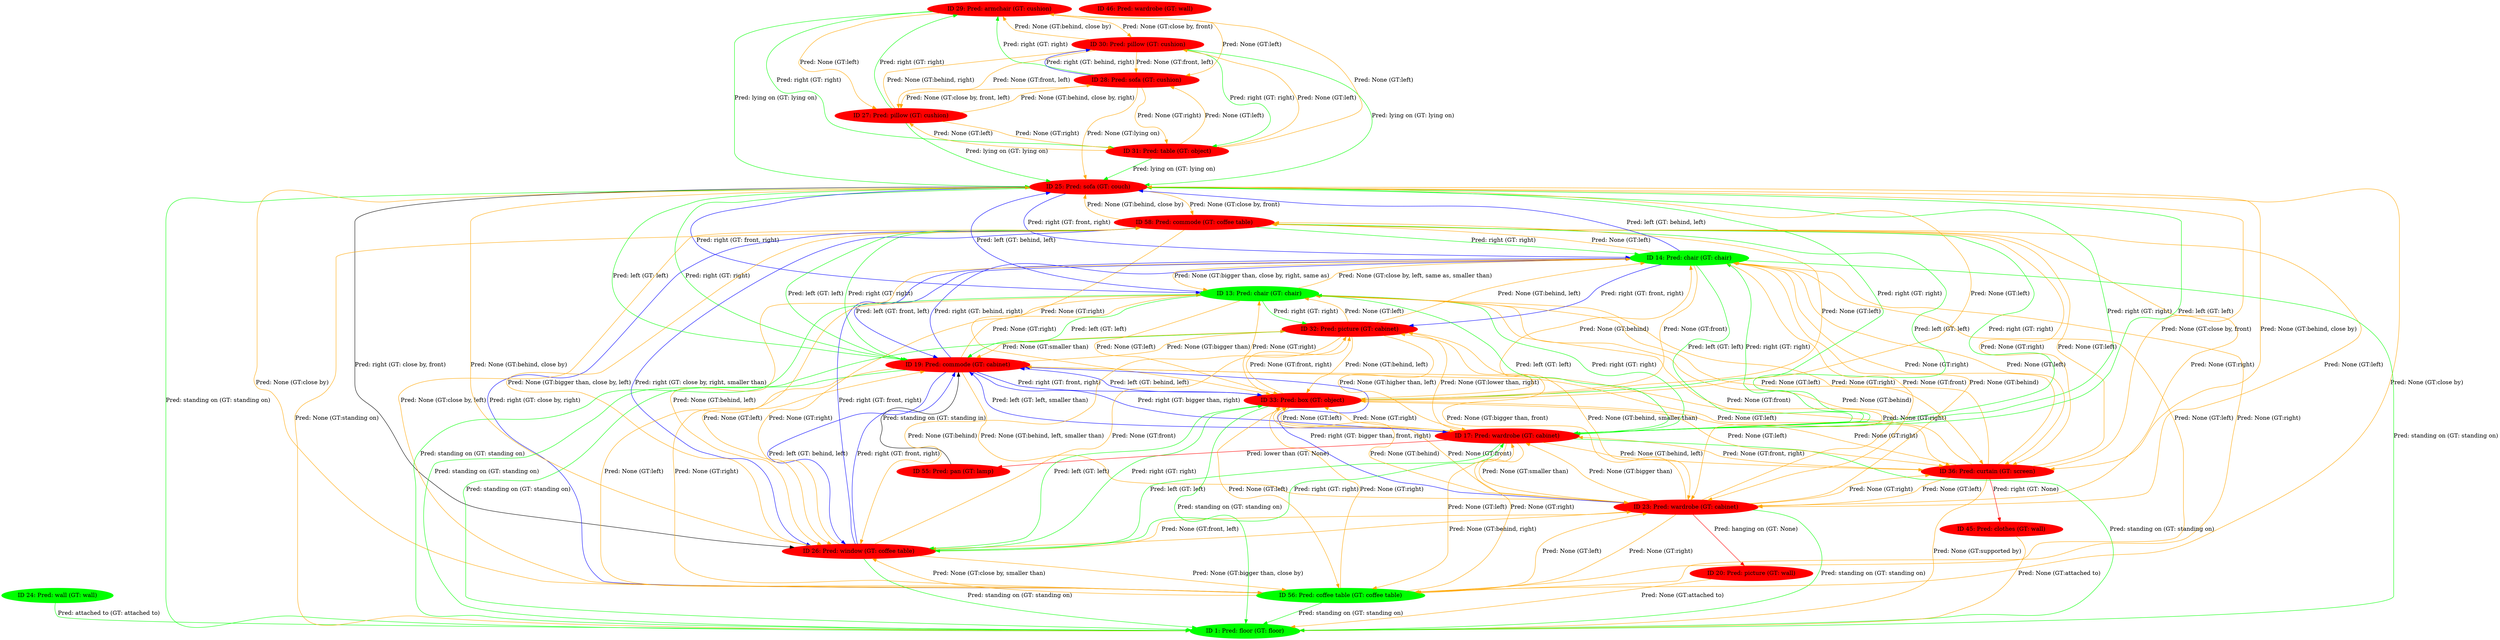 // 3DSSG: c7895f2b-339c-2d13-8248-b0507e050314
digraph "c7895f2b-339c-2d13-8248-b0507e050314" {
	24 [label="ID 24: Pred: wall (GT: wall)" color=green style=filled]
	25 [label="ID 25: Pred: sofa (GT: couch)" color=red style=filled]
	29 [label="ID 29: Pred: armchair (GT: cushion)" color=red style=filled]
	30 [label="ID 30: Pred: pillow (GT: cushion)" color=red style=filled]
	31 [label="ID 31: Pred: table (GT: object)" color=red style=filled]
	1 [label="ID 1: Pred: floor (GT: floor)" color=green style=filled]
	27 [label="ID 27: Pred: pillow (GT: cushion)" color=red style=filled]
	28 [label="ID 28: Pred: sofa (GT: cushion)" color=red style=filled]
	58 [label="ID 58: Pred: commode (GT: coffee table)" color=red style=filled]
	19 [label="ID 19: Pred: commode (GT: cabinet)" color=red style=filled]
	20 [label="ID 20: Pred: picture (GT: wall)" color=red style=filled]
	23 [label="ID 23: Pred: wardrobe (GT: cabinet)" color=red style=filled]
	56 [label="ID 56: Pred: coffee table (GT: coffee table)" color=green style=filled]
	26 [label="ID 26: Pred: window (GT: coffee table)" color=red style=filled]
	46 [label="ID 46: Pred: wardrobe (GT: wall)" color=red style=filled]
	36 [label="ID 36: Pred: curtain (GT: screen)" color=red style=filled]
	17 [label="ID 17: Pred: wardrobe (GT: cabinet)" color=red style=filled]
	45 [label="ID 45: Pred: clothes (GT: wall)" color=red style=filled]
	55 [label="ID 55: Pred: pan (GT: lamp)" color=red style=filled]
	33 [label="ID 33: Pred: box (GT: object)" color=red style=filled]
	14 [label="ID 14: Pred: chair (GT: chair)" color=green style=filled]
	32 [label="ID 32: Pred: picture (GT: cabinet)" color=red style=filled]
	13 [label="ID 13: Pred: chair (GT: chair)" color=green style=filled]
	24 -> 1 [label="Pred: attached to (GT: attached to)" color=green]
	25 -> 1 [label="Pred: standing on (GT: standing on)" color=green]
	25 -> 58 [label="Pred: None (GT:close by, front)" color=orange]
	25 -> 19 [label="Pred: right (GT: right)" color=green]
	25 -> 56 [label="Pred: None (GT:close by)" color=orange]
	25 -> 26 [label="Pred: right (GT: close by, front)" color=black]
	25 -> 36 [label="Pred: None (GT:behind, close by)" color=orange]
	25 -> 17 [label="Pred: right (GT: right)" color=green]
	25 -> 33 [label="Pred: right (GT: right)" color=green]
	25 -> 14 [label="Pred: right (GT: front, right)" color=blue]
	25 -> 13 [label="Pred: right (GT: front, right)" color=blue]
	29 -> 25 [label="Pred: lying on (GT: lying on)" color=green]
	29 -> 30 [label="Pred: None (GT:close by, front)" color=orange]
	29 -> 31 [label="Pred: right (GT: right)" color=green]
	29 -> 27 [label="Pred: None (GT:left)" color=orange]
	29 -> 28 [label="Pred: None (GT:left)" color=orange]
	30 -> 25 [label="Pred: lying on (GT: lying on)" color=green]
	30 -> 29 [label="Pred: None (GT:behind, close by)" color=orange]
	30 -> 31 [label="Pred: right (GT: right)" color=green]
	30 -> 27 [label="Pred: None (GT:front, left)" color=orange]
	30 -> 28 [label="Pred: None (GT:front, left)" color=orange]
	31 -> 25 [label="Pred: lying on (GT: lying on)" color=green]
	31 -> 29 [label="Pred: None (GT:left)" color=orange]
	31 -> 30 [label="Pred: None (GT:left)" color=orange]
	31 -> 27 [label="Pred: None (GT:left)" color=orange]
	31 -> 28 [label="Pred: None (GT:left)" color=orange]
	27 -> 25 [label="Pred: lying on (GT: lying on)" color=green]
	27 -> 29 [label="Pred: right (GT: right)" color=green]
	27 -> 30 [label="Pred: None (GT:behind, right)" color=orange]
	27 -> 31 [label="Pred: None (GT:right)" color=orange]
	27 -> 28 [label="Pred: None (GT:behind, close by, right)" color=orange]
	28 -> 25 [label="Pred: None (GT:lying on)" color=orange]
	28 -> 29 [label="Pred: right (GT: right)" color=green]
	28 -> 30 [label="Pred: right (GT: behind, right)" color=blue]
	28 -> 31 [label="Pred: None (GT:right)" color=orange]
	28 -> 27 [label="Pred: None (GT:close by, front, left)" color=orange]
	58 -> 25 [label="Pred: None (GT:behind, close by)" color=orange]
	58 -> 1 [label="Pred: None (GT:standing on)" color=orange]
	58 -> 19 [label="Pred: right (GT: right)" color=green]
	58 -> 23 [label="Pred: None (GT:left)" color=orange]
	58 -> 56 [label="Pred: right (GT: close by, right)" color=blue]
	58 -> 26 [label="Pred: right (GT: close by, right, smaller than)" color=blue]
	58 -> 36 [label="Pred: None (GT:right)" color=orange]
	58 -> 17 [label="Pred: right (GT: right)" color=green]
	58 -> 33 [label="Pred: None (GT:right)" color=orange]
	58 -> 14 [label="Pred: right (GT: right)" color=green]
	19 -> 25 [label="Pred: left (GT: left)" color=green]
	19 -> 1 [label="Pred: standing on (GT: standing on)" color=green]
	19 -> 58 [label="Pred: left (GT: left)" color=green]
	19 -> 23 [label="Pred: None (GT:behind, left, smaller than)" color=orange]
	19 -> 56 [label="Pred: None (GT:left)" color=orange]
	19 -> 26 [label="Pred: left (GT: behind, left)" color=blue]
	19 -> 36 [label="Pred: None (GT:left)" color=orange]
	19 -> 17 [label="Pred: right (GT: bigger than, right)" color=blue]
	19 -> 33 [label="Pred: right (GT: front, right)" color=blue]
	19 -> 14 [label="Pred: right (GT: behind, right)" color=blue]
	19 -> 32 [label="Pred: None (GT:bigger than)" color=orange]
	19 -> 13 [label="Pred: None (GT:right)" color=orange]
	20 -> 1 [label="Pred: None (GT:attached to)" color=orange]
	23 -> 1 [label="Pred: standing on (GT: standing on)" color=green]
	23 -> 58 [label="Pred: None (GT:right)" color=orange]
	23 -> 19 [label="Pred: right (GT: bigger than, front, right)" color=blue]
	23 -> 56 [label="Pred: None (GT:right)" color=orange]
	23 -> 26 [label="Pred: None (GT:behind, right)" color=orange]
	23 -> 36 [label="Pred: None (GT:right)" color=orange]
	23 -> 17 [label="Pred: None (GT:bigger than)" color=orange]
	23 -> 33 [label="Pred: None (GT:front)" color=orange]
	23 -> 14 [label="Pred: None (GT:behind)" color=orange]
	23 -> 32 [label="Pred: None (GT:bigger than, front)" color=orange]
	23 -> 13 [label="Pred: None (GT:behind)" color=orange]
	56 -> 25 [label="Pred: None (GT:close by)" color=orange]
	56 -> 1 [label="Pred: standing on (GT: standing on)" color=green]
	56 -> 58 [label="Pred: None (GT:close by, left)" color=orange]
	56 -> 19 [label="Pred: None (GT:right)" color=orange]
	56 -> 23 [label="Pred: None (GT:left)" color=orange]
	56 -> 26 [label="Pred: None (GT:close by, smaller than)" color=orange]
	56 -> 17 [label="Pred: None (GT:right)" color=orange]
	56 -> 33 [label="Pred: None (GT:right)" color=orange]
	56 -> 14 [label="Pred: None (GT:right)" color=orange]
	26 -> 25 [label="Pred: None (GT:behind, close by)" color=orange]
	26 -> 1 [label="Pred: standing on (GT: standing on)" color=green]
	26 -> 58 [label="Pred: None (GT:bigger than, close by, left)" color=orange]
	26 -> 19 [label="Pred: right (GT: front, right)" color=blue]
	26 -> 23 [label="Pred: None (GT:front, left)" color=orange]
	26 -> 56 [label="Pred: None (GT:bigger than, close by)" color=orange]
	26 -> 17 [label="Pred: right (GT: right)" color=green]
	26 -> 33 [label="Pred: right (GT: right)" color=green]
	26 -> 14 [label="Pred: right (GT: front, right)" color=blue]
	26 -> 32 [label="Pred: None (GT:front)" color=orange]
	26 -> 13 [label="Pred: None (GT:right)" color=orange]
	36 -> 25 [label="Pred: None (GT:close by, front)" color=orange]
	36 -> 1 [label="Pred: None (GT:supported by)" color=orange]
	36 -> 58 [label="Pred: None (GT:left)" color=orange]
	36 -> 19 [label="Pred: None (GT:right)" color=orange]
	36 -> 23 [label="Pred: None (GT:left)" color=orange]
	36 -> 17 [label="Pred: None (GT:front, right)" color=orange]
	36 -> 33 [label="Pred: None (GT:right)" color=orange]
	36 -> 14 [label="Pred: None (GT:right)" color=orange]
	36 -> 13 [label="Pred: None (GT:right)" color=orange]
	17 -> 25 [label="Pred: left (GT: left)" color=green]
	17 -> 1 [label="Pred: standing on (GT: standing on)" color=green]
	17 -> 58 [label="Pred: left (GT: left)" color=green]
	17 -> 19 [label="Pred: left (GT: left, smaller than)" color=blue]
	17 -> 23 [label="Pred: None (GT:smaller than)" color=orange]
	17 -> 56 [label="Pred: None (GT:left)" color=orange]
	17 -> 26 [label="Pred: left (GT: left)" color=green]
	17 -> 36 [label="Pred: None (GT:behind, left)" color=orange]
	17 -> 33 [label="Pred: None (GT:right)" color=orange]
	17 -> 14 [label="Pred: right (GT: right)" color=green]
	17 -> 32 [label="Pred: None (GT:lower than, right)" color=orange]
	17 -> 13 [label="Pred: right (GT: right)" color=green]
	45 -> 1 [label="Pred: None (GT:attached to)" color=orange]
	55 -> 19 [label="Pred: standing on (GT: standing in)" color=black]
	33 -> 25 [label="Pred: None (GT:left)" color=orange]
	33 -> 1 [label="Pred: standing on (GT: standing on)" color=green]
	33 -> 58 [label="Pred: None (GT:left)" color=orange]
	33 -> 19 [label="Pred: left (GT: behind, left)" color=blue]
	33 -> 23 [label="Pred: None (GT:behind)" color=orange]
	33 -> 56 [label="Pred: None (GT:left)" color=orange]
	33 -> 26 [label="Pred: left (GT: left)" color=green]
	33 -> 36 [label="Pred: None (GT:left)" color=orange]
	33 -> 17 [label="Pred: None (GT:left)" color=orange]
	33 -> 14 [label="Pred: None (GT:behind)" color=orange]
	33 -> 32 [label="Pred: None (GT:front, right)" color=orange]
	33 -> 13 [label="Pred: None (GT:right)" color=orange]
	14 -> 25 [label="Pred: left (GT: behind, left)" color=blue]
	14 -> 1 [label="Pred: standing on (GT: standing on)" color=green]
	14 -> 58 [label="Pred: None (GT:left)" color=orange]
	14 -> 19 [label="Pred: left (GT: front, left)" color=blue]
	14 -> 23 [label="Pred: None (GT:front)" color=orange]
	14 -> 56 [label="Pred: None (GT:left)" color=orange]
	14 -> 26 [label="Pred: None (GT:behind, left)" color=orange]
	14 -> 36 [label="Pred: None (GT:left)" color=orange]
	14 -> 17 [label="Pred: left (GT: left)" color=green]
	14 -> 33 [label="Pred: None (GT:front)" color=orange]
	14 -> 32 [label="Pred: right (GT: front, right)" color=blue]
	14 -> 13 [label="Pred: None (GT:bigger than, close by, right, same as)" color=orange]
	32 -> 1 [label="Pred: standing on (GT: standing on)" color=green]
	32 -> 19 [label="Pred: None (GT:smaller than)" color=orange]
	32 -> 23 [label="Pred: None (GT:behind, smaller than)" color=orange]
	32 -> 26 [label="Pred: None (GT:behind)" color=orange]
	32 -> 17 [label="Pred: None (GT:higher than, left)" color=orange]
	32 -> 33 [label="Pred: None (GT:behind, left)" color=orange]
	32 -> 14 [label="Pred: None (GT:behind, left)" color=orange]
	32 -> 13 [label="Pred: None (GT:left)" color=orange]
	13 -> 25 [label="Pred: left (GT: behind, left)" color=blue]
	13 -> 1 [label="Pred: standing on (GT: standing on)" color=green]
	13 -> 19 [label="Pred: left (GT: left)" color=green]
	13 -> 23 [label="Pred: None (GT:front)" color=orange]
	13 -> 26 [label="Pred: None (GT:left)" color=orange]
	13 -> 36 [label="Pred: None (GT:left)" color=orange]
	13 -> 17 [label="Pred: left (GT: left)" color=green]
	13 -> 33 [label="Pred: None (GT:left)" color=orange]
	13 -> 14 [label="Pred: None (GT:close by, left, same as, smaller than)" color=orange]
	13 -> 32 [label="Pred: right (GT: right)" color=green]
	23 -> 20 [label="Pred: hanging on (GT: None)" color=red]
	36 -> 45 [label="Pred: right (GT: None)" color=red]
	17 -> 55 [label="Pred: lower than (GT: None)" color=red]
}
